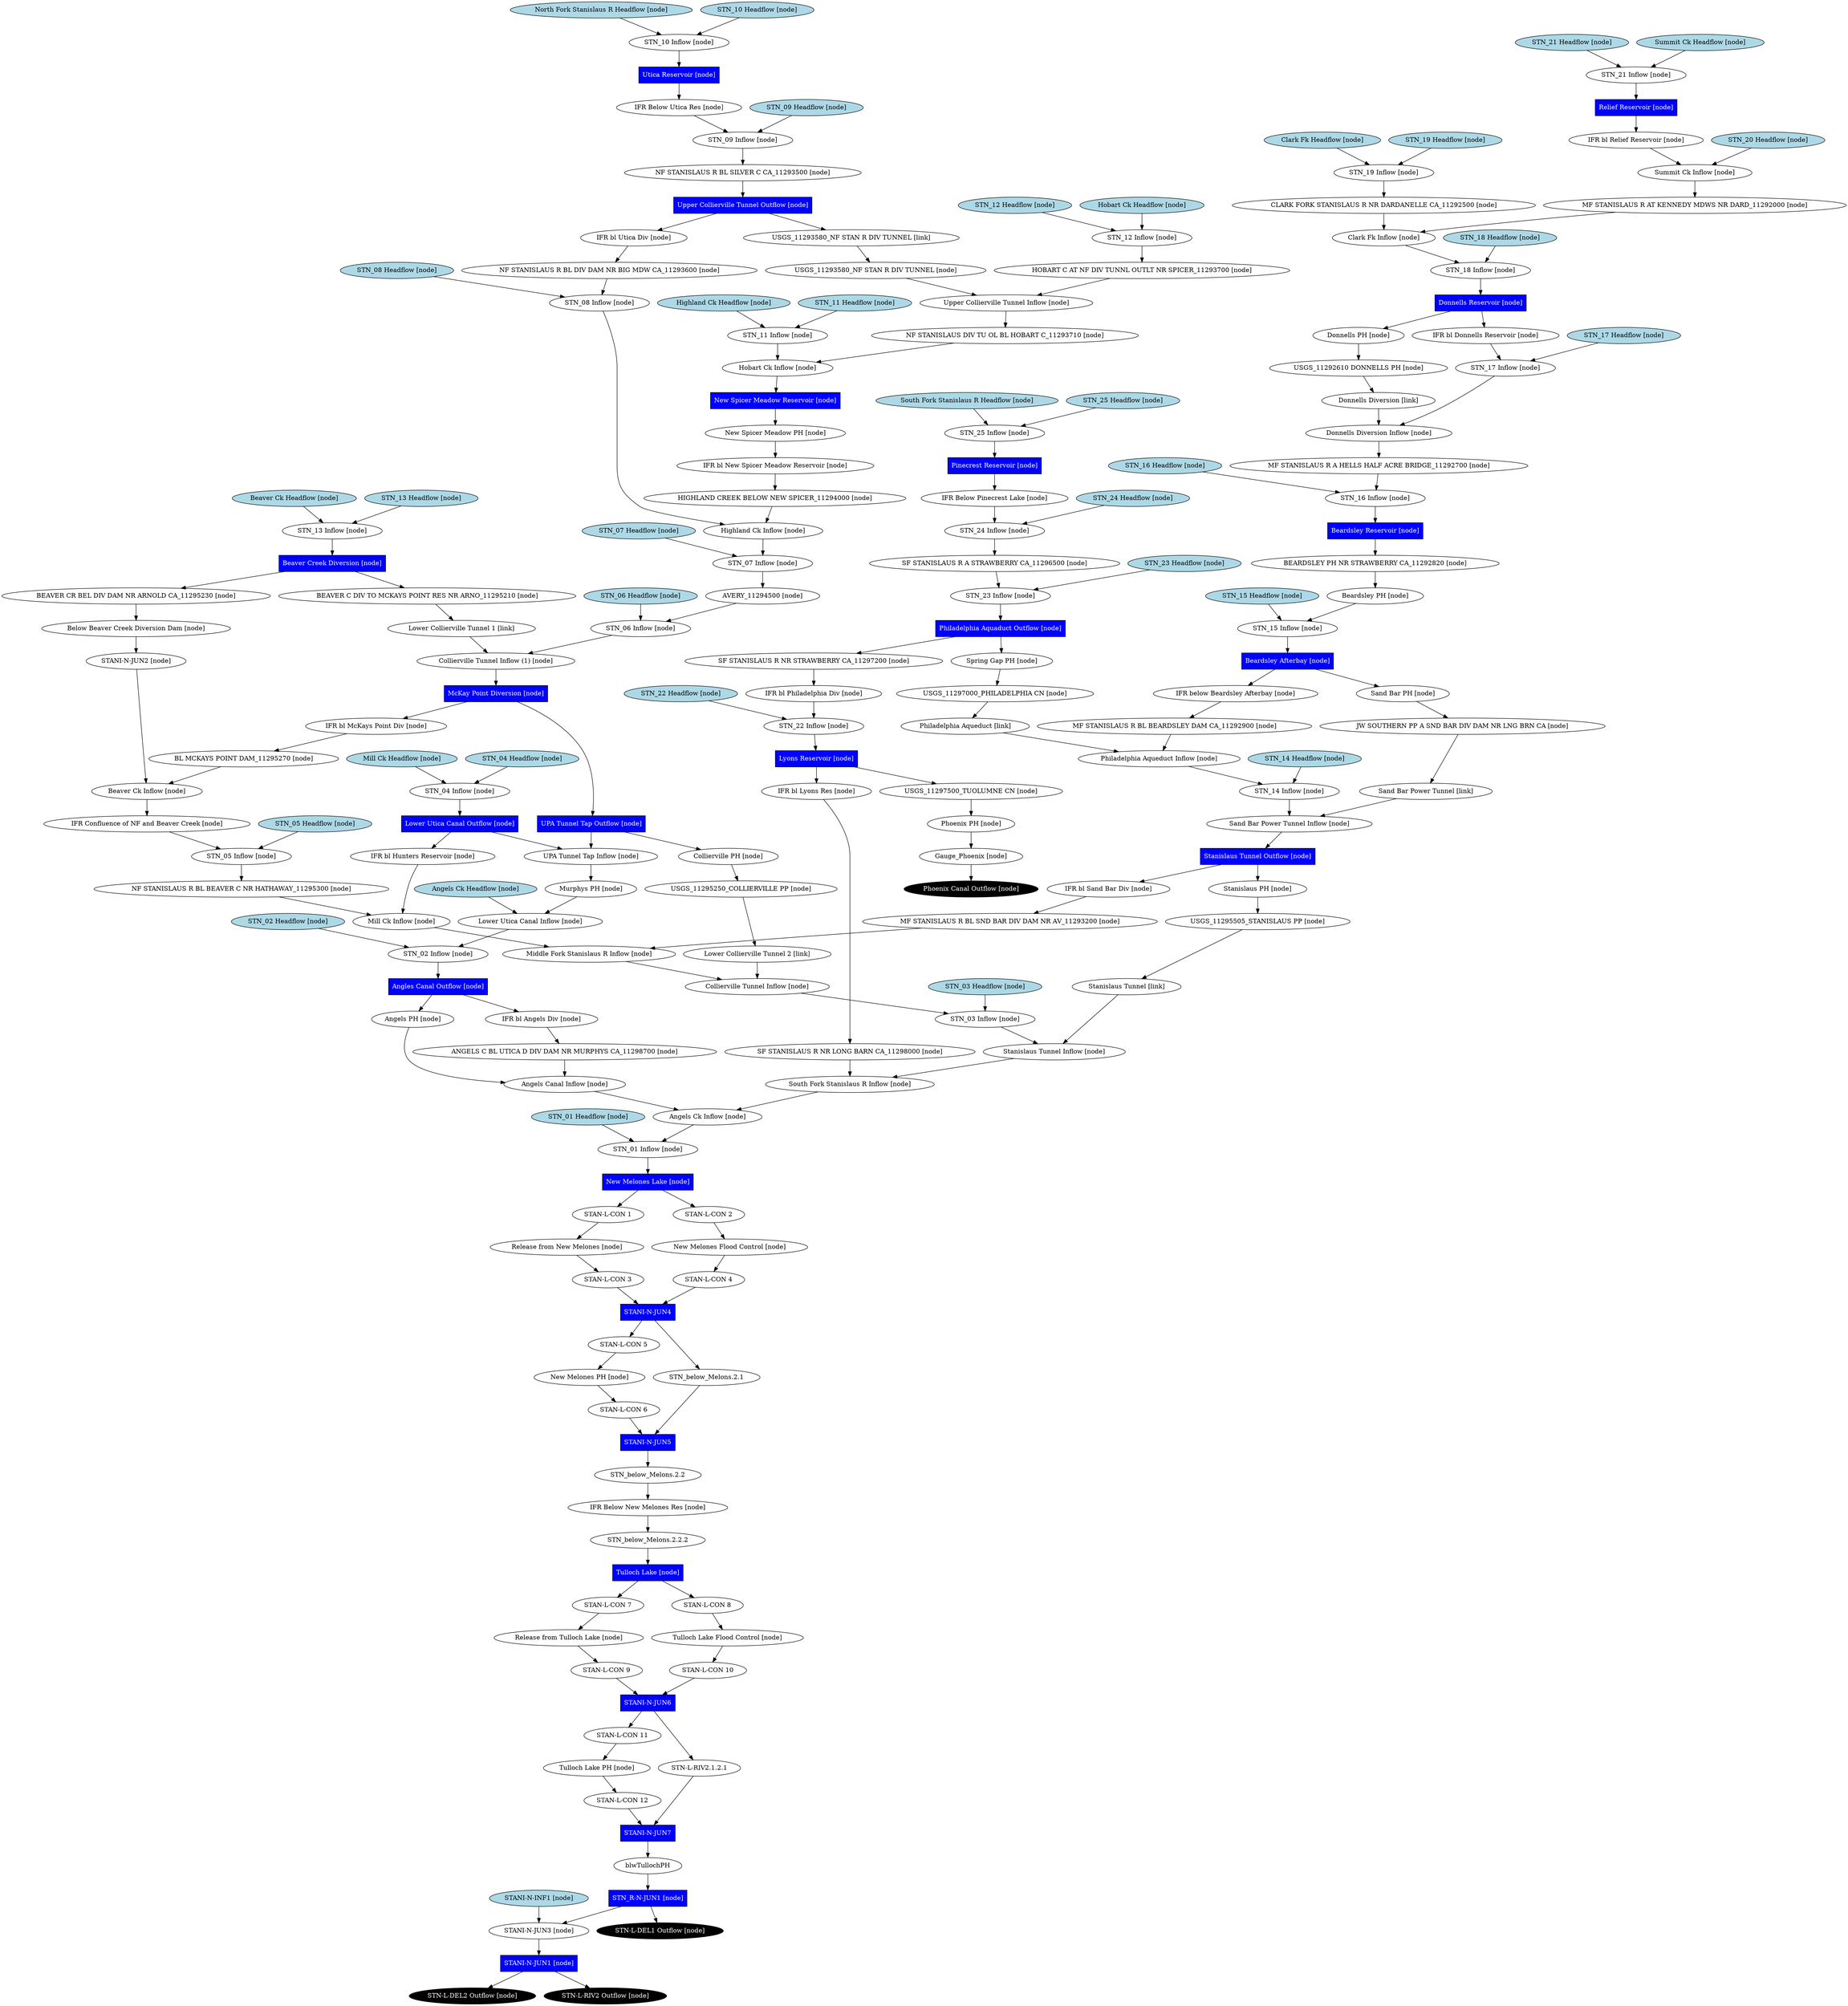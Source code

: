 // stanislaus
digraph stanislaus {
	"Donnells Diversion [link]" [fillcolor=white fontcolor=black shape=oval style=filled]
	"Lower Collierville Tunnel 1 [link]" [fillcolor=white fontcolor=black shape=oval style=filled]
	"Lower Collierville Tunnel 2 [link]" [fillcolor=white fontcolor=black shape=oval style=filled]
	"Philadelphia Aqueduct [link]" [fillcolor=white fontcolor=black shape=oval style=filled]
	"Sand Bar Power Tunnel [link]" [fillcolor=white fontcolor=black shape=oval style=filled]
	"Stanislaus Tunnel [link]" [fillcolor=white fontcolor=black shape=oval style=filled]
	"USGS_11293580_NF STAN R DIV TUNNEL [link]" [fillcolor=white fontcolor=black shape=oval style=filled]
	"ANGELS C BL UTICA D DIV DAM NR MURPHYS CA_11298700 [node]" [fillcolor=white fontcolor=black shape=oval style=filled]
	"Angels Canal Inflow [node]" [fillcolor=white fontcolor=black shape=oval style=filled]
	"Angels Ck Headflow [node]" [fillcolor=lightblue fontcolor=black shape=oval style=filled]
	"Angels Ck Inflow [node]" [fillcolor=white fontcolor=black shape=oval style=filled]
	"Angels PH [node]" [fillcolor=white fontcolor=black shape=oval style=filled]
	"Angles Canal Outflow [node]" [fillcolor=blue fontcolor=white shape=rect style=filled]
	"AVERY_11294500 [node]" [fillcolor=white fontcolor=black shape=oval style=filled]
	"BEARDSLEY PH NR STRAWBERRY CA_11292820 [node]" [fillcolor=white fontcolor=black shape=oval style=filled]
	"Beardsley Reservoir [node]" [fillcolor=blue fontcolor=white shape=rect style=filled]
	"Beardsley PH [node]" [fillcolor=white fontcolor=black shape=oval style=filled]
	"BEAVER C DIV TO MCKAYS POINT RES NR ARNO_11295210 [node]" [fillcolor=white fontcolor=black shape=oval style=filled]
	"Beaver Ck Headflow [node]" [fillcolor=lightblue fontcolor=black shape=oval style=filled]
	"Beaver Ck Inflow [node]" [fillcolor=white fontcolor=black shape=oval style=filled]
	"BEAVER CR BEL DIV DAM NR ARNOLD CA_11295230 [node]" [fillcolor=white fontcolor=black shape=oval style=filled]
	"Beaver Creek Diversion [node]" [fillcolor=blue fontcolor=white shape=rect style=filled]
	"BL MCKAYS POINT DAM_11295270 [node]" [fillcolor=white fontcolor=black shape=oval style=filled]
	"Clark Fk Headflow [node]" [fillcolor=lightblue fontcolor=black shape=oval style=filled]
	"Clark Fk Inflow [node]" [fillcolor=white fontcolor=black shape=oval style=filled]
	"CLARK FORK STANISLAUS R NR DARDANELLE CA_11292500 [node]" [fillcolor=white fontcolor=black shape=oval style=filled]
	"Collierville PH [node]" [fillcolor=white fontcolor=black shape=oval style=filled]
	"Collierville Tunnel Inflow [node]" [fillcolor=white fontcolor=black shape=oval style=filled]
	"Collierville Tunnel Inflow (1) [node]" [fillcolor=white fontcolor=black shape=oval style=filled]
	"Donnells Diversion Inflow [node]" [fillcolor=white fontcolor=black shape=oval style=filled]
	"Donnells PH [node]" [fillcolor=white fontcolor=black shape=oval style=filled]
	"Donnells Reservoir [node]" [fillcolor=blue fontcolor=white shape=rect style=filled]
	"Gauge_Phoenix [node]" [fillcolor=white fontcolor=black shape=oval style=filled]
	"Highland Ck Headflow [node]" [fillcolor=lightblue fontcolor=black shape=oval style=filled]
	"Highland Ck Inflow [node]" [fillcolor=white fontcolor=black shape=oval style=filled]
	"HIGHLAND CREEK BELOW NEW SPICER_11294000 [node]" [fillcolor=white fontcolor=black shape=oval style=filled]
	"HOBART C AT NF DIV TUNNL OUTLT NR SPICER_11293700 [node]" [fillcolor=white fontcolor=black shape=oval style=filled]
	"Hobart Ck Headflow [node]" [fillcolor=lightblue fontcolor=black shape=oval style=filled]
	"Hobart Ck Inflow [node]" [fillcolor=white fontcolor=black shape=oval style=filled]
	"IFR bl Angels Div [node]" [fillcolor=white fontcolor=black shape=oval style=filled]
	"IFR bl Donnells Reservoir [node]" [fillcolor=white fontcolor=black shape=oval style=filled]
	"IFR bl Hunters Reservoir [node]" [fillcolor=white fontcolor=black shape=oval style=filled]
	"IFR bl Lyons Res [node]" [fillcolor=white fontcolor=black shape=oval style=filled]
	"IFR bl McKays Point Div [node]" [fillcolor=white fontcolor=black shape=oval style=filled]
	"IFR bl New Spicer Meadow Reservoir [node]" [fillcolor=white fontcolor=black shape=oval style=filled]
	"IFR bl Philadelphia Div [node]" [fillcolor=white fontcolor=black shape=oval style=filled]
	"IFR bl Relief Reservoir [node]" [fillcolor=white fontcolor=black shape=oval style=filled]
	"IFR bl Sand Bar Div [node]" [fillcolor=white fontcolor=black shape=oval style=filled]
	"IFR bl Utica Div [node]" [fillcolor=white fontcolor=black shape=oval style=filled]
	"Below Beaver Creek Diversion Dam [node]" [fillcolor=white fontcolor=black shape=oval style=filled]
	"IFR Confluence of NF and Beaver Creek [node]" [fillcolor=white fontcolor=black shape=oval style=filled]
	"IFR Below New Melones Res [node]" [fillcolor=white fontcolor=black shape=oval style=filled]
	"IFR Below Pinecrest Lake [node]" [fillcolor=white fontcolor=black shape=oval style=filled]
	"IFR Below Utica Res [node]" [fillcolor=white fontcolor=black shape=oval style=filled]
	"IFR below Beardsley Afterbay [node]" [fillcolor=white fontcolor=black shape=oval style=filled]
	"JW SOUTHERN PP A SND BAR DIV DAM NR LNG BRN CA [node]" [fillcolor=white fontcolor=black shape=oval style=filled]
	"Lower Utica Canal Inflow [node]" [fillcolor=white fontcolor=black shape=oval style=filled]
	"Lower Utica Canal Outflow [node]" [fillcolor=blue fontcolor=white shape=rect style=filled]
	"Lyons Reservoir [node]" [fillcolor=blue fontcolor=white shape=rect style=filled]
	"McKay Point Diversion [node]" [fillcolor=blue fontcolor=white shape=rect style=filled]
	"MF STANISLAUS R A HELLS HALF ACRE BRIDGE_11292700 [node]" [fillcolor=white fontcolor=black shape=oval style=filled]
	"MF STANISLAUS R AT KENNEDY MDWS NR DARD_11292000 [node]" [fillcolor=white fontcolor=black shape=oval style=filled]
	"MF STANISLAUS R BL BEARDSLEY DAM CA_11292900 [node]" [fillcolor=white fontcolor=black shape=oval style=filled]
	"MF STANISLAUS R BL SND BAR DIV DAM NR AV_11293200 [node]" [fillcolor=white fontcolor=black shape=oval style=filled]
	"Middle Fork Stanislaus R Inflow [node]" [fillcolor=white fontcolor=black shape=oval style=filled]
	"Mill Ck Headflow [node]" [fillcolor=lightblue fontcolor=black shape=oval style=filled]
	"Mill Ck Inflow [node]" [fillcolor=white fontcolor=black shape=oval style=filled]
	"Murphys PH [node]" [fillcolor=white fontcolor=black shape=oval style=filled]
	"New Melones Lake [node]" [fillcolor=blue fontcolor=white shape=rect style=filled]
	"New Melones PH [node]" [fillcolor=white fontcolor=black shape=oval style=filled]
	"New Spicer Meadow Reservoir [node]" [fillcolor=blue fontcolor=white shape=rect style=filled]
	"New Spicer Meadow PH [node]" [fillcolor=white fontcolor=black shape=oval style=filled]
	"NF STANISLAUS DIV TU OL BL HOBART C_11293710 [node]" [fillcolor=white fontcolor=black shape=oval style=filled]
	"NF STANISLAUS R BL BEAVER C NR HATHAWAY_11295300 [node]" [fillcolor=white fontcolor=black shape=oval style=filled]
	"NF STANISLAUS R BL DIV DAM NR BIG MDW CA_11293600 [node]" [fillcolor=white fontcolor=black shape=oval style=filled]
	"NF STANISLAUS R BL SILVER C CA_11293500 [node]" [fillcolor=white fontcolor=black shape=oval style=filled]
	"North Fork Stanislaus R Headflow [node]" [fillcolor=lightblue fontcolor=black shape=oval style=filled]
	"Philadelphia Aquaduct Outflow [node]" [fillcolor=blue fontcolor=white shape=rect style=filled]
	"Philadelphia Aqueduct Inflow [node]" [fillcolor=white fontcolor=black shape=oval style=filled]
	"Phoenix Canal Outflow [node]" [fillcolor=black fontcolor=white shape=oval style=filled]
	"Phoenix PH [node]" [fillcolor=white fontcolor=black shape=oval style=filled]
	"Pinecrest Reservoir [node]" [fillcolor=blue fontcolor=white shape=rect style=filled]
	"Relief Reservoir [node]" [fillcolor=blue fontcolor=white shape=rect style=filled]
	"Sand Bar PH [node]" [fillcolor=white fontcolor=black shape=oval style=filled]
	"Sand Bar Power Tunnel Inflow [node]" [fillcolor=white fontcolor=black shape=oval style=filled]
	"Beardsley Afterbay [node]" [fillcolor=blue fontcolor=white shape=rect style=filled]
	"SF STANISLAUS R A STRAWBERRY CA_11296500 [node]" [fillcolor=white fontcolor=black shape=oval style=filled]
	"SF STANISLAUS R NR LONG BARN CA_11298000 [node]" [fillcolor=white fontcolor=black shape=oval style=filled]
	"SF STANISLAUS R NR STRAWBERRY CA_11297200 [node]" [fillcolor=white fontcolor=black shape=oval style=filled]
	"South Fork Stanislaus R Headflow [node]" [fillcolor=lightblue fontcolor=black shape=oval style=filled]
	"South Fork Stanislaus R Inflow [node]" [fillcolor=white fontcolor=black shape=oval style=filled]
	"Spring Gap PH [node]" [fillcolor=white fontcolor=black shape=oval style=filled]
	"STANI-N-INF1 [node]" [fillcolor=lightblue fontcolor=black shape=oval style=filled]
	"STANI-N-JUN1 [node]" [fillcolor=blue fontcolor=white shape=rect style=filled]
	"STANI-N-JUN2 [node]" [fillcolor=white fontcolor=black shape=oval style=filled]
	"STANI-N-JUN3 [node]" [fillcolor=white fontcolor=black shape=oval style=filled]
	"Stanislaus PH [node]" [fillcolor=white fontcolor=black shape=oval style=filled]
	"Stanislaus Tunnel Inflow [node]" [fillcolor=white fontcolor=black shape=oval style=filled]
	"Stanislaus Tunnel Outflow [node]" [fillcolor=blue fontcolor=white shape=rect style=filled]
	"STN-L-DEL1 Outflow [node]" [fillcolor=black fontcolor=white shape=oval style=filled]
	"STN-L-DEL2 Outflow [node]" [fillcolor=black fontcolor=white shape=oval style=filled]
	"STN-L-RIV2 Outflow [node]" [fillcolor=black fontcolor=white shape=oval style=filled]
	"STN_01 Headflow [node]" [fillcolor=lightblue fontcolor=black shape=oval style=filled]
	"STN_01 Inflow [node]" [fillcolor=white fontcolor=black shape=oval style=filled]
	"STN_02 Headflow [node]" [fillcolor=lightblue fontcolor=black shape=oval style=filled]
	"STN_02 Inflow [node]" [fillcolor=white fontcolor=black shape=oval style=filled]
	"STN_03 Headflow [node]" [fillcolor=lightblue fontcolor=black shape=oval style=filled]
	"STN_03 Inflow [node]" [fillcolor=white fontcolor=black shape=oval style=filled]
	"STN_04 Headflow [node]" [fillcolor=lightblue fontcolor=black shape=oval style=filled]
	"STN_04 Inflow [node]" [fillcolor=white fontcolor=black shape=oval style=filled]
	"STN_05 Headflow [node]" [fillcolor=lightblue fontcolor=black shape=oval style=filled]
	"STN_05 Inflow [node]" [fillcolor=white fontcolor=black shape=oval style=filled]
	"STN_06 Headflow [node]" [fillcolor=lightblue fontcolor=black shape=oval style=filled]
	"STN_06 Inflow [node]" [fillcolor=white fontcolor=black shape=oval style=filled]
	"STN_07 Headflow [node]" [fillcolor=lightblue fontcolor=black shape=oval style=filled]
	"STN_07 Inflow [node]" [fillcolor=white fontcolor=black shape=oval style=filled]
	"STN_08 Headflow [node]" [fillcolor=lightblue fontcolor=black shape=oval style=filled]
	"STN_08 Inflow [node]" [fillcolor=white fontcolor=black shape=oval style=filled]
	"STN_09 Headflow [node]" [fillcolor=lightblue fontcolor=black shape=oval style=filled]
	"STN_09 Inflow [node]" [fillcolor=white fontcolor=black shape=oval style=filled]
	"STN_10 Headflow [node]" [fillcolor=lightblue fontcolor=black shape=oval style=filled]
	"STN_10 Inflow [node]" [fillcolor=white fontcolor=black shape=oval style=filled]
	"STN_11 Headflow [node]" [fillcolor=lightblue fontcolor=black shape=oval style=filled]
	"STN_11 Inflow [node]" [fillcolor=white fontcolor=black shape=oval style=filled]
	"STN_12 Headflow [node]" [fillcolor=lightblue fontcolor=black shape=oval style=filled]
	"STN_12 Inflow [node]" [fillcolor=white fontcolor=black shape=oval style=filled]
	"STN_13 Headflow [node]" [fillcolor=lightblue fontcolor=black shape=oval style=filled]
	"STN_13 Inflow [node]" [fillcolor=white fontcolor=black shape=oval style=filled]
	"STN_14 Headflow [node]" [fillcolor=lightblue fontcolor=black shape=oval style=filled]
	"STN_14 Inflow [node]" [fillcolor=white fontcolor=black shape=oval style=filled]
	"STN_15 Headflow [node]" [fillcolor=lightblue fontcolor=black shape=oval style=filled]
	"STN_15 Inflow [node]" [fillcolor=white fontcolor=black shape=oval style=filled]
	"STN_16 Headflow [node]" [fillcolor=lightblue fontcolor=black shape=oval style=filled]
	"STN_16 Inflow [node]" [fillcolor=white fontcolor=black shape=oval style=filled]
	"STN_17 Headflow [node]" [fillcolor=lightblue fontcolor=black shape=oval style=filled]
	"STN_17 Inflow [node]" [fillcolor=white fontcolor=black shape=oval style=filled]
	"STN_18 Headflow [node]" [fillcolor=lightblue fontcolor=black shape=oval style=filled]
	"STN_18 Inflow [node]" [fillcolor=white fontcolor=black shape=oval style=filled]
	"STN_19 Headflow [node]" [fillcolor=lightblue fontcolor=black shape=oval style=filled]
	"STN_19 Inflow [node]" [fillcolor=white fontcolor=black shape=oval style=filled]
	"STN_20 Headflow [node]" [fillcolor=lightblue fontcolor=black shape=oval style=filled]
	"STN_21 Headflow [node]" [fillcolor=lightblue fontcolor=black shape=oval style=filled]
	"STN_21 Inflow [node]" [fillcolor=white fontcolor=black shape=oval style=filled]
	"STN_22 Headflow [node]" [fillcolor=lightblue fontcolor=black shape=oval style=filled]
	"STN_22 Inflow [node]" [fillcolor=white fontcolor=black shape=oval style=filled]
	"STN_23 Headflow [node]" [fillcolor=lightblue fontcolor=black shape=oval style=filled]
	"STN_23 Inflow [node]" [fillcolor=white fontcolor=black shape=oval style=filled]
	"STN_24 Headflow [node]" [fillcolor=lightblue fontcolor=black shape=oval style=filled]
	"STN_24 Inflow [node]" [fillcolor=white fontcolor=black shape=oval style=filled]
	"STN_25 Headflow [node]" [fillcolor=lightblue fontcolor=black shape=oval style=filled]
	"STN_25 Inflow [node]" [fillcolor=white fontcolor=black shape=oval style=filled]
	"STN_R-N-JUN1 [node]" [fillcolor=blue fontcolor=white shape=rect style=filled]
	"Summit Ck Headflow [node]" [fillcolor=lightblue fontcolor=black shape=oval style=filled]
	"Summit Ck Inflow [node]" [fillcolor=white fontcolor=black shape=oval style=filled]
	"Tulloch Lake [node]" [fillcolor=blue fontcolor=white shape=rect style=filled]
	"Release from Tulloch Lake [node]" [fillcolor=white fontcolor=black shape=oval style=filled]
	"Tulloch Lake Flood Control [node]" [fillcolor=white fontcolor=black shape=oval style=filled]
	"Tulloch Lake PH [node]" [fillcolor=white fontcolor=black shape=oval style=filled]
	blwTullochPH [fillcolor=white fontcolor=black shape=oval style=filled]
	"Utica Reservoir [node]" [fillcolor=blue fontcolor=white shape=rect style=filled]
	"UPA Tunnel Tap Inflow [node]" [fillcolor=white fontcolor=black shape=oval style=filled]
	"UPA Tunnel Tap Outflow [node]" [fillcolor=blue fontcolor=white shape=rect style=filled]
	"Upper Collierville Tunnel Inflow [node]" [fillcolor=white fontcolor=black shape=oval style=filled]
	"Upper Collierville Tunnel Outflow [node]" [fillcolor=blue fontcolor=white shape=rect style=filled]
	"USGS_11292610 DONNELLS PH [node]" [fillcolor=white fontcolor=black shape=oval style=filled]
	"USGS_11293580_NF STAN R DIV TUNNEL [node]" [fillcolor=white fontcolor=black shape=oval style=filled]
	"USGS_11295250_COLLIERVILLE PP [node]" [fillcolor=white fontcolor=black shape=oval style=filled]
	"USGS_11295505_STANISLAUS PP [node]" [fillcolor=white fontcolor=black shape=oval style=filled]
	"USGS_11297000_PHILADELPHIA CN [node]" [fillcolor=white fontcolor=black shape=oval style=filled]
	"USGS_11297500_TUOLUMNE CN [node]" [fillcolor=white fontcolor=black shape=oval style=filled]
	"Release from New Melones [node]" [fillcolor=white fontcolor=black shape=oval style=filled]
	"New Melones Flood Control [node]" [fillcolor=white fontcolor=black shape=oval style=filled]
	"STAN-L-CON 1" [fillcolor=white fontcolor=black shape=oval style=filled]
	"STAN-L-CON 2" [fillcolor=white fontcolor=black shape=oval style=filled]
	"STAN-L-CON 3" [fillcolor=white fontcolor=black shape=oval style=filled]
	"STAN-L-CON 4" [fillcolor=white fontcolor=black shape=oval style=filled]
	"STAN-L-CON 5" [fillcolor=white fontcolor=black shape=oval style=filled]
	"STAN-L-CON 6" [fillcolor=white fontcolor=black shape=oval style=filled]
	"STAN-L-CON 7" [fillcolor=white fontcolor=black shape=oval style=filled]
	"STAN-L-CON 8" [fillcolor=white fontcolor=black shape=oval style=filled]
	"STAN-L-CON 9" [fillcolor=white fontcolor=black shape=oval style=filled]
	"STAN-L-CON 10" [fillcolor=white fontcolor=black shape=oval style=filled]
	"STAN-L-CON 11" [fillcolor=white fontcolor=black shape=oval style=filled]
	"STAN-L-CON 12" [fillcolor=white fontcolor=black shape=oval style=filled]
	"STN_below_Melons.2.1" [fillcolor=white fontcolor=black shape=oval style=filled]
	"STN_below_Melons.2.2" [fillcolor=white fontcolor=black shape=oval style=filled]
	"STN_below_Melons.2.2.2" [fillcolor=white fontcolor=black shape=oval style=filled]
	"STN-L-RIV2.1.2.1" [fillcolor=white fontcolor=black shape=oval style=filled]
	"STANI-N-JUN4" [fillcolor=blue fontcolor=white shape=rect style=filled]
	"STANI-N-JUN5" [fillcolor=blue fontcolor=white shape=rect style=filled]
	"STANI-N-JUN6" [fillcolor=blue fontcolor=white shape=rect style=filled]
	"STANI-N-JUN7" [fillcolor=blue fontcolor=white shape=rect style=filled]
	"STANI-N-JUN6" -> "STN-L-RIV2.1.2.1"
	"STN-L-RIV2.1.2.1" -> "STANI-N-JUN7"
	"Angels Canal Inflow [node]" -> "Angels Ck Inflow [node]"
	"STANI-N-JUN2 [node]" -> "Beaver Ck Inflow [node]"
	"Angles Canal Outflow [node]" -> "Angels PH [node]"
	"ANGELS C BL UTICA D DIV DAM NR MURPHYS CA_11298700 [node]" -> "Angels Canal Inflow [node]"
	"Angels Ck Headflow [node]" -> "Lower Utica Canal Inflow [node]"
	"Angels PH [node]" -> "Angels Canal Inflow [node]"
	"Angles Canal Outflow [node]" -> "IFR bl Angels Div [node]"
	"STN_16 Inflow [node]" -> "Beardsley Reservoir [node]"
	"Beaver Ck Headflow [node]" -> "STN_13 Inflow [node]"
	"Collierville Tunnel Inflow (1) [node]" -> "McKay Point Diversion [node]"
	"Beaver Creek Diversion [node]" -> "BEAVER CR BEL DIV DAM NR ARNOLD CA_11295230 [node]"
	"Clark Fk Headflow [node]" -> "STN_19 Inflow [node]"
	"Clark Fk Inflow [node]" -> "STN_18 Inflow [node]"
	"Collierville PH [node]" -> "USGS_11295250_COLLIERVILLE PP [node]"
	"STN_03 Inflow [node]" -> "Stanislaus Tunnel Inflow [node]"
	"STN_07 Inflow [node]" -> "AVERY_11294500 [node]"
	"Donnells Reservoir [node]" -> "Donnells PH [node]"
	"Donnells Diversion Inflow [node]" -> "MF STANISLAUS R A HELLS HALF ACRE BRIDGE_11292700 [node]"
	"Donnells PH [node]" -> "USGS_11292610 DONNELLS PH [node]"
	"Donnells Reservoir [node]" -> "IFR bl Donnells Reservoir [node]"
	"Highland Ck Headflow [node]" -> "STN_11 Inflow [node]"
	"NF STANISLAUS R BL DIV DAM NR BIG MDW CA_11293600 [node]" -> "STN_08 Inflow [node]"
	"Hobart Ck Headflow [node]" -> "STN_12 Inflow [node]"
	"Hobart Ck Inflow [node]" -> "New Spicer Meadow Reservoir [node]"
	"Phoenix PH [node]" -> "Gauge_Phoenix [node]"
	"IFR bl Angels Div [node]" -> "ANGELS C BL UTICA D DIV DAM NR MURPHYS CA_11298700 [node]"
	"IFR bl Donnells Reservoir [node]" -> "STN_17 Inflow [node]"
	"IFR bl Hunters Reservoir [node]" -> "Mill Ck Inflow [node]"
	"STN_22 Inflow [node]" -> "Lyons Reservoir [node]"
	"STN_06 Inflow [node]" -> "Collierville Tunnel Inflow (1) [node]"
	"IFR bl New Spicer Meadow Reservoir [node]" -> "HIGHLAND CREEK BELOW NEW SPICER_11294000 [node]"
	"Philadelphia Aquaduct Outflow [node]" -> "SF STANISLAUS R NR STRAWBERRY CA_11297200 [node]"
	"IFR bl Relief Reservoir [node]" -> "Summit Ck Inflow [node]"
	"STN_14 Inflow [node]" -> "Sand Bar Power Tunnel Inflow [node]"
	"Upper Collierville Tunnel Outflow [node]" -> "IFR bl Utica Div [node]"
	"Beaver Creek Diversion [node]" -> "BEAVER C DIV TO MCKAYS POINT RES NR ARNO_11295210 [node]"
	"McKay Point Diversion [node]" -> "UPA Tunnel Tap Outflow [node]"
	"Lower Utica Canal Outflow [node]" -> "UPA Tunnel Tap Inflow [node]"
	"Lower Utica Canal Inflow [node]" -> "STN_02 Inflow [node]"
	"Lower Utica Canal Outflow [node]" -> "IFR bl Hunters Reservoir [node]"
	"IFR bl Philadelphia Div [node]" -> "STN_22 Inflow [node]"
	"AVERY_11294500 [node]" -> "STN_06 Inflow [node]"
	"Summit Ck Inflow [node]" -> "MF STANISLAUS R AT KENNEDY MDWS NR DARD_11292000 [node]"
	"Collierville Tunnel Inflow [node]" -> "STN_03 Inflow [node]"
	"Mill Ck Headflow [node]" -> "STN_04 Inflow [node]"
	"IFR bl McKays Point Div [node]" -> "BL MCKAYS POINT DAM_11295270 [node]"
	"Murphys PH [node]" -> "Lower Utica Canal Inflow [node]"
	"New Spicer Meadow Reservoir [node]" -> "New Spicer Meadow PH [node]"
	"New Spicer Meadow PH [node]" -> "IFR bl New Spicer Meadow Reservoir [node]"
	"North Fork Stanislaus R Headflow [node]" -> "STN_10 Inflow [node]"
	"STN_23 Inflow [node]" -> "Philadelphia Aquaduct Outflow [node]"
	"Philadelphia Aquaduct Outflow [node]" -> "Spring Gap PH [node]"
	"STN_15 Inflow [node]" -> "Beardsley Afterbay [node]"
	"Lyons Reservoir [node]" -> "USGS_11297500_TUOLUMNE CN [node]"
	"Pinecrest Reservoir [node]" -> "IFR Below Pinecrest Lake [node]"
	"IFR Below Pinecrest Lake [node]" -> "STN_24 Inflow [node]"
	"Relief Reservoir [node]" -> "IFR bl Relief Reservoir [node]"
	"Sand Bar PH [node]" -> "JW SOUTHERN PP A SND BAR DIV DAM NR LNG BRN CA [node]"
	"Beardsley Afterbay [node]" -> "Sand Bar PH [node]"
	"MF STANISLAUS R BL BEARDSLEY DAM CA_11292900 [node]" -> "Philadelphia Aqueduct Inflow [node]"
	"BEARDSLEY PH NR STRAWBERRY CA_11292820 [node]" -> "Beardsley PH [node]"
	"Beardsley PH [node]" -> "STN_15 Inflow [node]"
	"USGS_11297500_TUOLUMNE CN [node]" -> "Phoenix PH [node]"
	"South Fork Stanislaus R Headflow [node]" -> "STN_25 Inflow [node]"
	"Angels Ck Inflow [node]" -> "STN_01 Inflow [node]"
	"Spring Gap PH [node]" -> "USGS_11297000_PHILADELPHIA CN [node]"
	"Stanislaus PH [node]" -> "USGS_11295505_STANISLAUS PP [node]"
	"Middle Fork Stanislaus R Inflow [node]" -> "Collierville Tunnel Inflow [node]"
	"Stanislaus Tunnel Outflow [node]" -> "Stanislaus PH [node]"
	"South Fork Stanislaus R Inflow [node]" -> "Angels Ck Inflow [node]"
	"Philadelphia Aqueduct Inflow [node]" -> "STN_14 Inflow [node]"
	"STN_01 Headflow [node]" -> "STN_01 Inflow [node]"
	"STN_02 Headflow [node]" -> "STN_02 Inflow [node]"
	"STN_02 Inflow [node]" -> "Angles Canal Outflow [node]"
	"STN_03 Headflow [node]" -> "STN_03 Inflow [node]"
	"Stanislaus Tunnel Inflow [node]" -> "South Fork Stanislaus R Inflow [node]"
	"STN_04 Headflow [node]" -> "STN_04 Inflow [node]"
	"STN_04 Inflow [node]" -> "Lower Utica Canal Outflow [node]"
	"STN_05 Headflow [node]" -> "STN_05 Inflow [node]"
	"McKay Point Diversion [node]" -> "IFR bl McKays Point Div [node]"
	"STN_06 Headflow [node]" -> "STN_06 Inflow [node]"
	"Highland Ck Inflow [node]" -> "STN_07 Inflow [node]"
	"STN_07 Headflow [node]" -> "STN_07 Inflow [node]"
	"STN_08 Inflow [node]" -> "Highland Ck Inflow [node]"
	"STN_08 Headflow [node]" -> "STN_08 Inflow [node]"
	"IFR bl Utica Div [node]" -> "NF STANISLAUS R BL DIV DAM NR BIG MDW CA_11293600 [node]"
	"STN_09 Headflow [node]" -> "STN_09 Inflow [node]"
	"STN_09 Inflow [node]" -> "NF STANISLAUS R BL SILVER C CA_11293500 [node]"
	"STN_10 Headflow [node]" -> "STN_10 Inflow [node]"
	"STN_10 Inflow [node]" -> "Utica Reservoir [node]"
	"Utica Reservoir [node]" -> "IFR Below Utica Res [node]"
	"IFR Below Utica Res [node]" -> "STN_09 Inflow [node]"
	"STN_11 Headflow [node]" -> "STN_11 Inflow [node]"
	"STN_11 Inflow [node]" -> "Hobart Ck Inflow [node]"
	"STN_12 Headflow [node]" -> "STN_12 Inflow [node]"
	"STN_12 Inflow [node]" -> "HOBART C AT NF DIV TUNNL OUTLT NR SPICER_11293700 [node]"
	"STN_13 Headflow [node]" -> "STN_13 Inflow [node]"
	"STN_13 Inflow [node]" -> "Beaver Creek Diversion [node]"
	"STN_14 Headflow [node]" -> "STN_14 Inflow [node]"
	"Beardsley Afterbay [node]" -> "IFR below Beardsley Afterbay [node]"
	"IFR below Beardsley Afterbay [node]" -> "MF STANISLAUS R BL BEARDSLEY DAM CA_11292900 [node]"
	"STN_15 Headflow [node]" -> "STN_15 Inflow [node]"
	"Beardsley Reservoir [node]" -> "BEARDSLEY PH NR STRAWBERRY CA_11292820 [node]"
	"STN_16 Headflow [node]" -> "STN_16 Inflow [node]"
	"MF STANISLAUS R A HELLS HALF ACRE BRIDGE_11292700 [node]" -> "STN_16 Inflow [node]"
	"STN_17 Headflow [node]" -> "STN_17 Inflow [node]"
	"STN_17 Inflow [node]" -> "Donnells Diversion Inflow [node]"
	"STN_18 Headflow [node]" -> "STN_18 Inflow [node]"
	"STN_18 Inflow [node]" -> "Donnells Reservoir [node]"
	"STN_19 Headflow [node]" -> "STN_19 Inflow [node]"
	"STN_19 Inflow [node]" -> "CLARK FORK STANISLAUS R NR DARDANELLE CA_11292500 [node]"
	"STN_20 Headflow [node]" -> "Summit Ck Inflow [node]"
	"STN_21 Headflow [node]" -> "STN_21 Inflow [node]"
	"STN_21 Inflow [node]" -> "Relief Reservoir [node]"
	"STN_22 Headflow [node]" -> "STN_22 Inflow [node]"
	"SF STANISLAUS R NR STRAWBERRY CA_11297200 [node]" -> "IFR bl Philadelphia Div [node]"
	"STN_23 Headflow [node]" -> "STN_23 Inflow [node]"
	"SF STANISLAUS R A STRAWBERRY CA_11296500 [node]" -> "STN_23 Inflow [node]"
	"STN_24 Headflow [node]" -> "STN_24 Inflow [node]"
	"STN_24 Inflow [node]" -> "SF STANISLAUS R A STRAWBERRY CA_11296500 [node]"
	"STN_25 Headflow [node]" -> "STN_25 Inflow [node]"
	"STN_25 Inflow [node]" -> "Pinecrest Reservoir [node]"
	"Summit Ck Headflow [node]" -> "STN_21 Inflow [node]"
	"MF STANISLAUS R AT KENNEDY MDWS NR DARD_11292000 [node]" -> "Clark Fk Inflow [node]"
	"UPA Tunnel Tap Outflow [node]" -> "UPA Tunnel Tap Inflow [node]"
	"UPA Tunnel Tap Inflow [node]" -> "Murphys PH [node]"
	"UPA Tunnel Tap Outflow [node]" -> "Collierville PH [node]"
	"HOBART C AT NF DIV TUNNL OUTLT NR SPICER_11293700 [node]" -> "Upper Collierville Tunnel Inflow [node]"
	"NF STANISLAUS R BL SILVER C CA_11293500 [node]" -> "Upper Collierville Tunnel Outflow [node]"
	"CLARK FORK STANISLAUS R NR DARDANELLE CA_11292500 [node]" -> "Clark Fk Inflow [node]"
	"USGS_11292610 DONNELLS PH [node]" -> "Donnells Diversion [link]"
	"Donnells Diversion [link]" -> "Donnells Diversion Inflow [node]"
	"HIGHLAND CREEK BELOW NEW SPICER_11294000 [node]" -> "Highland Ck Inflow [node]"
	"Upper Collierville Tunnel Inflow [node]" -> "NF STANISLAUS DIV TU OL BL HOBART C_11293710 [node]"
	"NF STANISLAUS DIV TU OL BL HOBART C_11293710 [node]" -> "Hobart Ck Inflow [node]"
	"BEAVER C DIV TO MCKAYS POINT RES NR ARNO_11295210 [node]" -> "Lower Collierville Tunnel 1 [link]"
	"Lower Collierville Tunnel 1 [link]" -> "Collierville Tunnel Inflow (1) [node]"
	"USGS_11295250_COLLIERVILLE PP [node]" -> "Lower Collierville Tunnel 2 [link]"
	"Lower Collierville Tunnel 2 [link]" -> "Collierville Tunnel Inflow [node]"
	"Sand Bar Power Tunnel Inflow [node]" -> "Stanislaus Tunnel Outflow [node]"
	"Stanislaus Tunnel Outflow [node]" -> "IFR bl Sand Bar Div [node]"
	"IFR bl Sand Bar Div [node]" -> "MF STANISLAUS R BL SND BAR DIV DAM NR AV_11293200 [node]"
	"MF STANISLAUS R BL SND BAR DIV DAM NR AV_11293200 [node]" -> "Middle Fork Stanislaus R Inflow [node]"
	"BL MCKAYS POINT DAM_11295270 [node]" -> "Beaver Ck Inflow [node]"
	"Beaver Ck Inflow [node]" -> "IFR Confluence of NF and Beaver Creek [node]"
	"IFR Confluence of NF and Beaver Creek [node]" -> "STN_05 Inflow [node]"
	"STN_05 Inflow [node]" -> "NF STANISLAUS R BL BEAVER C NR HATHAWAY_11295300 [node]"
	"NF STANISLAUS R BL BEAVER C NR HATHAWAY_11295300 [node]" -> "Mill Ck Inflow [node]"
	"Mill Ck Inflow [node]" -> "Middle Fork Stanislaus R Inflow [node]"
	"USGS_11297000_PHILADELPHIA CN [node]" -> "Philadelphia Aqueduct [link]"
	"Philadelphia Aqueduct [link]" -> "Philadelphia Aqueduct Inflow [node]"
	"Gauge_Phoenix [node]" -> "Phoenix Canal Outflow [node]"
	"JW SOUTHERN PP A SND BAR DIV DAM NR LNG BRN CA [node]" -> "Sand Bar Power Tunnel [link]"
	"Sand Bar Power Tunnel [link]" -> "Sand Bar Power Tunnel Inflow [node]"
	"Lyons Reservoir [node]" -> "IFR bl Lyons Res [node]"
	"IFR bl Lyons Res [node]" -> "SF STANISLAUS R NR LONG BARN CA_11298000 [node]"
	"SF STANISLAUS R NR LONG BARN CA_11298000 [node]" -> "South Fork Stanislaus R Inflow [node]"
	"STANI-N-JUN1 [node]" -> "STN-L-DEL2 Outflow [node]"
	"BEAVER CR BEL DIV DAM NR ARNOLD CA_11295230 [node]" -> "Below Beaver Creek Diversion Dam [node]"
	"Below Beaver Creek Diversion Dam [node]" -> "STANI-N-JUN2 [node]"
	"STN_R-N-JUN1 [node]" -> "STANI-N-JUN3 [node]"
	"STANI-N-JUN3 [node]" -> "STANI-N-JUN1 [node]"
	"STANI-N-JUN1 [node]" -> "STN-L-RIV2 Outflow [node]"
	"STANI-N-INF1 [node]" -> "STANI-N-JUN3 [node]"
	"USGS_11295505_STANISLAUS PP [node]" -> "Stanislaus Tunnel [link]"
	"Stanislaus Tunnel [link]" -> "Stanislaus Tunnel Inflow [node]"
	"New Melones Lake [node]" -> "STAN-L-CON 1"
	"STAN-L-CON 1" -> "Release from New Melones [node]"
	"Release from New Melones [node]" -> "STAN-L-CON 3"
	"STAN-L-CON 3" -> "STANI-N-JUN4"
	"New Melones Lake [node]" -> "STAN-L-CON 2"
	"STAN-L-CON 2" -> "New Melones Flood Control [node]"
	"New Melones Flood Control [node]" -> "STAN-L-CON 4"
	"STAN-L-CON 4" -> "STANI-N-JUN4"
	"STANI-N-JUN4" -> "STAN-L-CON 5"
	"STAN-L-CON 5" -> "New Melones PH [node]"
	"New Melones PH [node]" -> "STAN-L-CON 6"
	"STAN-L-CON 6" -> "STANI-N-JUN5"
	"STANI-N-JUN4" -> "STN_below_Melons.2.1"
	"STN_below_Melons.2.1" -> "STANI-N-JUN5"
	"STANI-N-JUN5" -> "STN_below_Melons.2.2"
	"STN_below_Melons.2.2" -> "IFR Below New Melones Res [node]"
	"IFR Below New Melones Res [node]" -> "STN_below_Melons.2.2.2"
	"STN_below_Melons.2.2.2" -> "Tulloch Lake [node]"
	"STN_R-N-JUN1 [node]" -> "STN-L-DEL1 Outflow [node]"
	"STN_01 Inflow [node]" -> "New Melones Lake [node]"
	"Tulloch Lake [node]" -> "STAN-L-CON 7"
	"STAN-L-CON 7" -> "Release from Tulloch Lake [node]"
	"Release from Tulloch Lake [node]" -> "STAN-L-CON 9"
	"STAN-L-CON 9" -> "STANI-N-JUN6"
	"Tulloch Lake [node]" -> "STAN-L-CON 8"
	"STAN-L-CON 8" -> "Tulloch Lake Flood Control [node]"
	"Tulloch Lake Flood Control [node]" -> "STAN-L-CON 10"
	"STAN-L-CON 10" -> "STANI-N-JUN6"
	"STANI-N-JUN6" -> "STAN-L-CON 11"
	"STAN-L-CON 11" -> "Tulloch Lake PH [node]"
	"Tulloch Lake PH [node]" -> "STAN-L-CON 12"
	"STAN-L-CON 12" -> "STANI-N-JUN7"
	"STANI-N-JUN7" -> blwTullochPH
	blwTullochPH -> "STN_R-N-JUN1 [node]"
	"USGS_11293580_NF STAN R DIV TUNNEL [node]" -> "Upper Collierville Tunnel Inflow [node]"
	"Upper Collierville Tunnel Outflow [node]" -> "USGS_11293580_NF STAN R DIV TUNNEL [link]"
	"USGS_11293580_NF STAN R DIV TUNNEL [link]" -> "USGS_11293580_NF STAN R DIV TUNNEL [node]"
}

